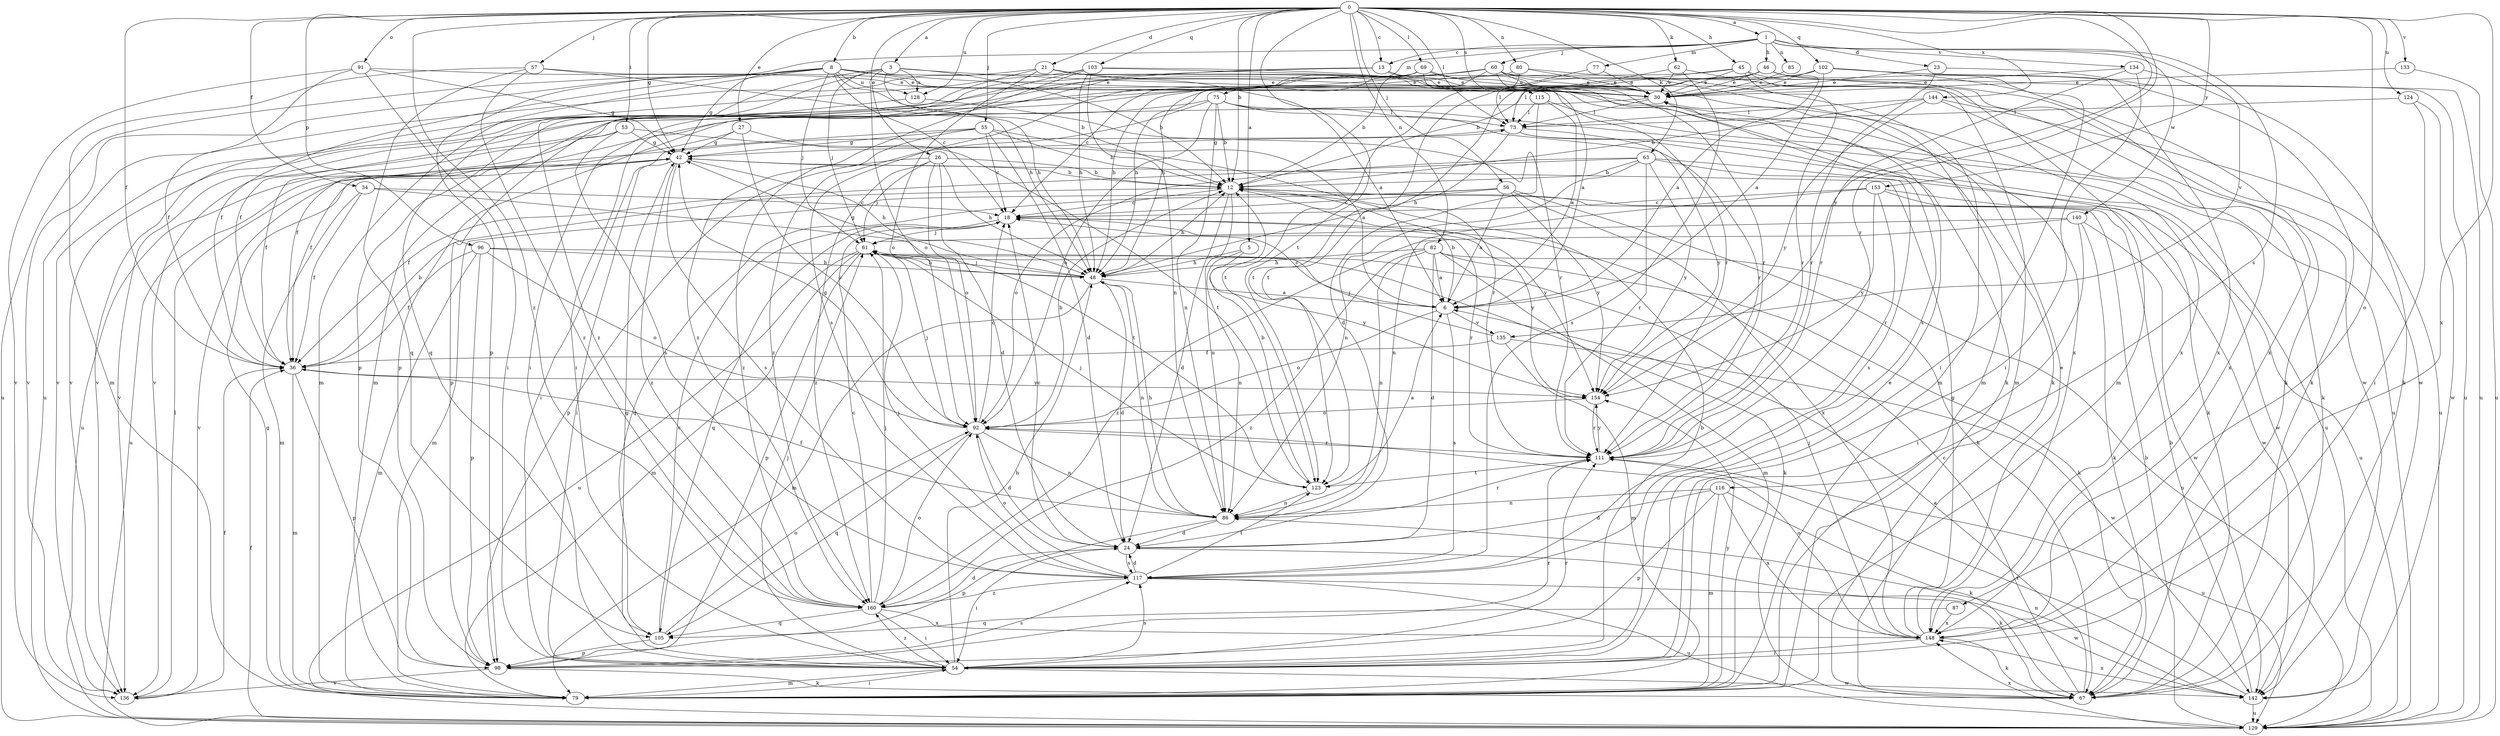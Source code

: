 strict digraph  {
0;
1;
3;
5;
6;
8;
12;
13;
18;
21;
23;
24;
26;
27;
30;
34;
36;
42;
45;
46;
48;
53;
54;
55;
56;
57;
60;
61;
62;
63;
67;
69;
73;
75;
77;
79;
80;
82;
85;
86;
87;
91;
92;
96;
98;
102;
103;
105;
111;
115;
116;
117;
123;
124;
128;
129;
133;
134;
135;
136;
140;
142;
144;
148;
153;
154;
160;
0 -> 1  [label=a];
0 -> 3  [label=a];
0 -> 5  [label=a];
0 -> 8  [label=b];
0 -> 12  [label=b];
0 -> 13  [label=c];
0 -> 21  [label=d];
0 -> 26  [label=e];
0 -> 27  [label=e];
0 -> 34  [label=f];
0 -> 36  [label=f];
0 -> 42  [label=g];
0 -> 45  [label=h];
0 -> 53  [label=i];
0 -> 55  [label=j];
0 -> 56  [label=j];
0 -> 57  [label=j];
0 -> 62  [label=k];
0 -> 63  [label=k];
0 -> 69  [label=l];
0 -> 73  [label=l];
0 -> 80  [label=n];
0 -> 82  [label=n];
0 -> 87  [label=o];
0 -> 91  [label=o];
0 -> 96  [label=p];
0 -> 102  [label=q];
0 -> 103  [label=q];
0 -> 111  [label=r];
0 -> 115  [label=s];
0 -> 123  [label=t];
0 -> 124  [label=u];
0 -> 128  [label=u];
0 -> 133  [label=v];
0 -> 144  [label=x];
0 -> 148  [label=x];
0 -> 153  [label=y];
0 -> 154  [label=y];
0 -> 160  [label=z];
1 -> 13  [label=c];
1 -> 23  [label=d];
1 -> 46  [label=h];
1 -> 60  [label=j];
1 -> 75  [label=m];
1 -> 77  [label=m];
1 -> 85  [label=n];
1 -> 98  [label=p];
1 -> 116  [label=s];
1 -> 134  [label=v];
1 -> 135  [label=v];
1 -> 140  [label=w];
3 -> 12  [label=b];
3 -> 30  [label=e];
3 -> 48  [label=h];
3 -> 61  [label=j];
3 -> 92  [label=o];
3 -> 105  [label=q];
3 -> 128  [label=u];
3 -> 160  [label=z];
5 -> 48  [label=h];
5 -> 86  [label=n];
5 -> 154  [label=y];
6 -> 12  [label=b];
6 -> 18  [label=c];
6 -> 92  [label=o];
6 -> 117  [label=s];
6 -> 135  [label=v];
8 -> 12  [label=b];
8 -> 18  [label=c];
8 -> 30  [label=e];
8 -> 36  [label=f];
8 -> 42  [label=g];
8 -> 61  [label=j];
8 -> 79  [label=m];
8 -> 111  [label=r];
8 -> 128  [label=u];
8 -> 129  [label=u];
8 -> 136  [label=v];
8 -> 148  [label=x];
12 -> 18  [label=c];
12 -> 24  [label=d];
12 -> 86  [label=n];
12 -> 154  [label=y];
13 -> 30  [label=e];
13 -> 54  [label=i];
13 -> 79  [label=m];
13 -> 142  [label=w];
18 -> 61  [label=j];
18 -> 105  [label=q];
18 -> 111  [label=r];
18 -> 154  [label=y];
21 -> 6  [label=a];
21 -> 30  [label=e];
21 -> 67  [label=k];
21 -> 92  [label=o];
21 -> 98  [label=p];
21 -> 129  [label=u];
23 -> 30  [label=e];
23 -> 67  [label=k];
23 -> 111  [label=r];
24 -> 18  [label=c];
24 -> 54  [label=i];
24 -> 67  [label=k];
24 -> 117  [label=s];
26 -> 12  [label=b];
26 -> 24  [label=d];
26 -> 48  [label=h];
26 -> 61  [label=j];
26 -> 92  [label=o];
26 -> 98  [label=p];
26 -> 160  [label=z];
27 -> 36  [label=f];
27 -> 42  [label=g];
27 -> 92  [label=o];
27 -> 123  [label=t];
30 -> 73  [label=l];
30 -> 136  [label=v];
34 -> 18  [label=c];
34 -> 36  [label=f];
34 -> 79  [label=m];
34 -> 123  [label=t];
36 -> 12  [label=b];
36 -> 79  [label=m];
36 -> 98  [label=p];
36 -> 154  [label=y];
42 -> 12  [label=b];
42 -> 48  [label=h];
42 -> 54  [label=i];
42 -> 117  [label=s];
42 -> 129  [label=u];
42 -> 136  [label=v];
42 -> 160  [label=z];
45 -> 30  [label=e];
45 -> 73  [label=l];
45 -> 79  [label=m];
45 -> 111  [label=r];
45 -> 136  [label=v];
45 -> 148  [label=x];
46 -> 6  [label=a];
46 -> 30  [label=e];
46 -> 67  [label=k];
46 -> 79  [label=m];
46 -> 123  [label=t];
46 -> 136  [label=v];
48 -> 6  [label=a];
48 -> 12  [label=b];
48 -> 24  [label=d];
48 -> 42  [label=g];
48 -> 61  [label=j];
48 -> 79  [label=m];
48 -> 86  [label=n];
53 -> 36  [label=f];
53 -> 42  [label=g];
53 -> 111  [label=r];
53 -> 117  [label=s];
53 -> 129  [label=u];
54 -> 12  [label=b];
54 -> 30  [label=e];
54 -> 42  [label=g];
54 -> 48  [label=h];
54 -> 61  [label=j];
54 -> 79  [label=m];
54 -> 111  [label=r];
54 -> 117  [label=s];
54 -> 142  [label=w];
54 -> 160  [label=z];
55 -> 6  [label=a];
55 -> 12  [label=b];
55 -> 18  [label=c];
55 -> 24  [label=d];
55 -> 42  [label=g];
55 -> 54  [label=i];
55 -> 160  [label=z];
56 -> 6  [label=a];
56 -> 18  [label=c];
56 -> 67  [label=k];
56 -> 79  [label=m];
56 -> 105  [label=q];
56 -> 148  [label=x];
56 -> 154  [label=y];
57 -> 30  [label=e];
57 -> 48  [label=h];
57 -> 79  [label=m];
57 -> 105  [label=q];
57 -> 160  [label=z];
60 -> 6  [label=a];
60 -> 18  [label=c];
60 -> 30  [label=e];
60 -> 36  [label=f];
60 -> 48  [label=h];
60 -> 79  [label=m];
60 -> 117  [label=s];
60 -> 129  [label=u];
60 -> 136  [label=v];
61 -> 48  [label=h];
61 -> 79  [label=m];
61 -> 98  [label=p];
61 -> 129  [label=u];
62 -> 30  [label=e];
62 -> 73  [label=l];
62 -> 117  [label=s];
62 -> 142  [label=w];
63 -> 12  [label=b];
63 -> 36  [label=f];
63 -> 86  [label=n];
63 -> 92  [label=o];
63 -> 111  [label=r];
63 -> 117  [label=s];
63 -> 142  [label=w];
63 -> 154  [label=y];
67 -> 6  [label=a];
67 -> 18  [label=c];
69 -> 12  [label=b];
69 -> 30  [label=e];
69 -> 98  [label=p];
69 -> 111  [label=r];
69 -> 117  [label=s];
69 -> 148  [label=x];
73 -> 42  [label=g];
73 -> 48  [label=h];
73 -> 67  [label=k];
73 -> 129  [label=u];
73 -> 154  [label=y];
75 -> 12  [label=b];
75 -> 36  [label=f];
75 -> 73  [label=l];
75 -> 86  [label=n];
75 -> 92  [label=o];
75 -> 111  [label=r];
75 -> 148  [label=x];
75 -> 160  [label=z];
77 -> 30  [label=e];
77 -> 123  [label=t];
79 -> 42  [label=g];
79 -> 54  [label=i];
79 -> 154  [label=y];
80 -> 30  [label=e];
80 -> 48  [label=h];
80 -> 79  [label=m];
80 -> 123  [label=t];
82 -> 6  [label=a];
82 -> 24  [label=d];
82 -> 48  [label=h];
82 -> 67  [label=k];
82 -> 79  [label=m];
82 -> 86  [label=n];
82 -> 129  [label=u];
82 -> 160  [label=z];
85 -> 30  [label=e];
86 -> 24  [label=d];
86 -> 36  [label=f];
86 -> 48  [label=h];
86 -> 98  [label=p];
86 -> 111  [label=r];
87 -> 105  [label=q];
87 -> 148  [label=x];
91 -> 30  [label=e];
91 -> 36  [label=f];
91 -> 42  [label=g];
91 -> 54  [label=i];
91 -> 136  [label=v];
92 -> 12  [label=b];
92 -> 18  [label=c];
92 -> 24  [label=d];
92 -> 42  [label=g];
92 -> 61  [label=j];
92 -> 86  [label=n];
92 -> 105  [label=q];
92 -> 111  [label=r];
96 -> 36  [label=f];
96 -> 48  [label=h];
96 -> 67  [label=k];
96 -> 79  [label=m];
96 -> 92  [label=o];
96 -> 98  [label=p];
98 -> 67  [label=k];
98 -> 111  [label=r];
98 -> 117  [label=s];
98 -> 136  [label=v];
102 -> 6  [label=a];
102 -> 12  [label=b];
102 -> 30  [label=e];
102 -> 48  [label=h];
102 -> 54  [label=i];
102 -> 129  [label=u];
102 -> 148  [label=x];
103 -> 30  [label=e];
103 -> 48  [label=h];
103 -> 54  [label=i];
103 -> 67  [label=k];
103 -> 86  [label=n];
103 -> 136  [label=v];
103 -> 160  [label=z];
105 -> 18  [label=c];
105 -> 92  [label=o];
105 -> 98  [label=p];
111 -> 123  [label=t];
111 -> 129  [label=u];
111 -> 154  [label=y];
115 -> 6  [label=a];
115 -> 24  [label=d];
115 -> 73  [label=l];
115 -> 129  [label=u];
116 -> 24  [label=d];
116 -> 67  [label=k];
116 -> 79  [label=m];
116 -> 86  [label=n];
116 -> 98  [label=p];
116 -> 148  [label=x];
117 -> 24  [label=d];
117 -> 61  [label=j];
117 -> 92  [label=o];
117 -> 123  [label=t];
117 -> 129  [label=u];
117 -> 142  [label=w];
117 -> 160  [label=z];
123 -> 6  [label=a];
123 -> 12  [label=b];
123 -> 61  [label=j];
123 -> 86  [label=n];
124 -> 54  [label=i];
124 -> 73  [label=l];
124 -> 142  [label=w];
128 -> 98  [label=p];
128 -> 111  [label=r];
129 -> 12  [label=b];
129 -> 36  [label=f];
129 -> 148  [label=x];
133 -> 30  [label=e];
133 -> 129  [label=u];
134 -> 30  [label=e];
134 -> 54  [label=i];
134 -> 67  [label=k];
134 -> 111  [label=r];
135 -> 36  [label=f];
135 -> 61  [label=j];
135 -> 79  [label=m];
135 -> 142  [label=w];
136 -> 36  [label=f];
136 -> 73  [label=l];
140 -> 54  [label=i];
140 -> 61  [label=j];
140 -> 67  [label=k];
140 -> 142  [label=w];
140 -> 160  [label=z];
142 -> 12  [label=b];
142 -> 86  [label=n];
142 -> 111  [label=r];
142 -> 129  [label=u];
142 -> 148  [label=x];
144 -> 12  [label=b];
144 -> 67  [label=k];
144 -> 73  [label=l];
144 -> 129  [label=u];
144 -> 154  [label=y];
148 -> 30  [label=e];
148 -> 42  [label=g];
148 -> 54  [label=i];
148 -> 61  [label=j];
148 -> 67  [label=k];
148 -> 92  [label=o];
153 -> 18  [label=c];
153 -> 86  [label=n];
153 -> 111  [label=r];
153 -> 129  [label=u];
153 -> 142  [label=w];
153 -> 154  [label=y];
154 -> 92  [label=o];
154 -> 111  [label=r];
160 -> 18  [label=c];
160 -> 24  [label=d];
160 -> 54  [label=i];
160 -> 61  [label=j];
160 -> 92  [label=o];
160 -> 105  [label=q];
160 -> 148  [label=x];
}
